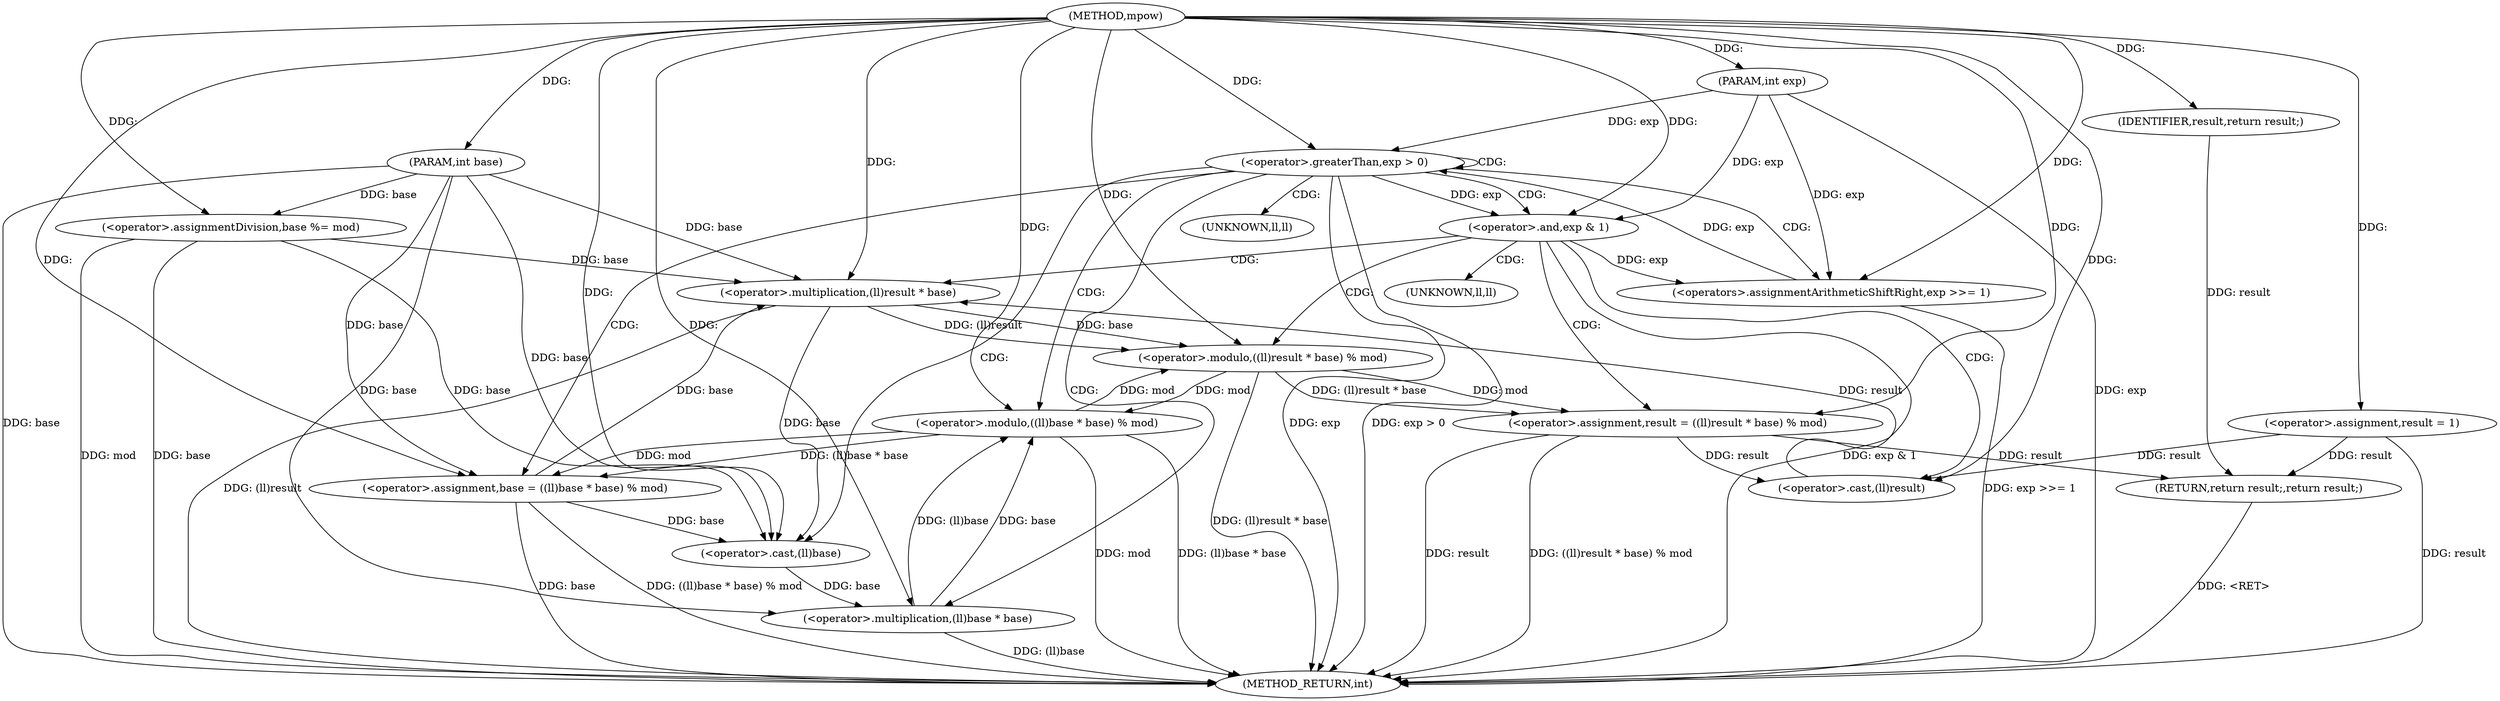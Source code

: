 digraph "mpow" {  
"1000280" [label = "(METHOD,mpow)" ]
"1000323" [label = "(METHOD_RETURN,int)" ]
"1000281" [label = "(PARAM,int base)" ]
"1000282" [label = "(PARAM,int exp)" ]
"1000284" [label = "(<operator>.assignmentDivision,base %= mod)" ]
"1000288" [label = "(<operator>.assignment,result = 1)" ]
"1000321" [label = "(RETURN,return result;,return result;)" ]
"1000292" [label = "(<operator>.greaterThan,exp > 0)" ]
"1000322" [label = "(IDENTIFIER,result,return result;)" ]
"1000309" [label = "(<operator>.assignment,base = ((ll)base * base) % mod)" ]
"1000318" [label = "(<operators>.assignmentArithmeticShiftRight,exp >>= 1)" ]
"1000297" [label = "(<operator>.and,exp & 1)" ]
"1000300" [label = "(<operator>.assignment,result = ((ll)result * base) % mod)" ]
"1000311" [label = "(<operator>.modulo,((ll)base * base) % mod)" ]
"1000302" [label = "(<operator>.modulo,((ll)result * base) % mod)" ]
"1000312" [label = "(<operator>.multiplication,(ll)base * base)" ]
"1000303" [label = "(<operator>.multiplication,(ll)result * base)" ]
"1000313" [label = "(<operator>.cast,(ll)base)" ]
"1000304" [label = "(<operator>.cast,(ll)result)" ]
"1000314" [label = "(UNKNOWN,ll,ll)" ]
"1000305" [label = "(UNKNOWN,ll,ll)" ]
  "1000321" -> "1000323"  [ label = "DDG: <RET>"] 
  "1000281" -> "1000323"  [ label = "DDG: base"] 
  "1000282" -> "1000323"  [ label = "DDG: exp"] 
  "1000284" -> "1000323"  [ label = "DDG: base"] 
  "1000284" -> "1000323"  [ label = "DDG: mod"] 
  "1000288" -> "1000323"  [ label = "DDG: result"] 
  "1000292" -> "1000323"  [ label = "DDG: exp"] 
  "1000292" -> "1000323"  [ label = "DDG: exp > 0"] 
  "1000297" -> "1000323"  [ label = "DDG: exp & 1"] 
  "1000300" -> "1000323"  [ label = "DDG: result"] 
  "1000303" -> "1000323"  [ label = "DDG: (ll)result"] 
  "1000302" -> "1000323"  [ label = "DDG: (ll)result * base"] 
  "1000300" -> "1000323"  [ label = "DDG: ((ll)result * base) % mod"] 
  "1000309" -> "1000323"  [ label = "DDG: base"] 
  "1000312" -> "1000323"  [ label = "DDG: (ll)base"] 
  "1000311" -> "1000323"  [ label = "DDG: (ll)base * base"] 
  "1000311" -> "1000323"  [ label = "DDG: mod"] 
  "1000309" -> "1000323"  [ label = "DDG: ((ll)base * base) % mod"] 
  "1000318" -> "1000323"  [ label = "DDG: exp >>= 1"] 
  "1000280" -> "1000281"  [ label = "DDG: "] 
  "1000280" -> "1000282"  [ label = "DDG: "] 
  "1000280" -> "1000284"  [ label = "DDG: "] 
  "1000280" -> "1000288"  [ label = "DDG: "] 
  "1000322" -> "1000321"  [ label = "DDG: result"] 
  "1000288" -> "1000321"  [ label = "DDG: result"] 
  "1000300" -> "1000321"  [ label = "DDG: result"] 
  "1000281" -> "1000284"  [ label = "DDG: base"] 
  "1000280" -> "1000322"  [ label = "DDG: "] 
  "1000318" -> "1000292"  [ label = "DDG: exp"] 
  "1000282" -> "1000292"  [ label = "DDG: exp"] 
  "1000280" -> "1000292"  [ label = "DDG: "] 
  "1000311" -> "1000309"  [ label = "DDG: mod"] 
  "1000311" -> "1000309"  [ label = "DDG: (ll)base * base"] 
  "1000302" -> "1000300"  [ label = "DDG: (ll)result * base"] 
  "1000302" -> "1000300"  [ label = "DDG: mod"] 
  "1000281" -> "1000309"  [ label = "DDG: base"] 
  "1000280" -> "1000309"  [ label = "DDG: "] 
  "1000297" -> "1000318"  [ label = "DDG: exp"] 
  "1000282" -> "1000318"  [ label = "DDG: exp"] 
  "1000280" -> "1000318"  [ label = "DDG: "] 
  "1000292" -> "1000297"  [ label = "DDG: exp"] 
  "1000282" -> "1000297"  [ label = "DDG: exp"] 
  "1000280" -> "1000297"  [ label = "DDG: "] 
  "1000280" -> "1000300"  [ label = "DDG: "] 
  "1000312" -> "1000311"  [ label = "DDG: base"] 
  "1000312" -> "1000311"  [ label = "DDG: (ll)base"] 
  "1000302" -> "1000311"  [ label = "DDG: mod"] 
  "1000280" -> "1000311"  [ label = "DDG: "] 
  "1000303" -> "1000302"  [ label = "DDG: base"] 
  "1000303" -> "1000302"  [ label = "DDG: (ll)result"] 
  "1000311" -> "1000302"  [ label = "DDG: mod"] 
  "1000280" -> "1000302"  [ label = "DDG: "] 
  "1000313" -> "1000312"  [ label = "DDG: base"] 
  "1000281" -> "1000312"  [ label = "DDG: base"] 
  "1000280" -> "1000312"  [ label = "DDG: "] 
  "1000304" -> "1000303"  [ label = "DDG: result"] 
  "1000284" -> "1000303"  [ label = "DDG: base"] 
  "1000309" -> "1000303"  [ label = "DDG: base"] 
  "1000281" -> "1000303"  [ label = "DDG: base"] 
  "1000280" -> "1000303"  [ label = "DDG: "] 
  "1000284" -> "1000313"  [ label = "DDG: base"] 
  "1000303" -> "1000313"  [ label = "DDG: base"] 
  "1000309" -> "1000313"  [ label = "DDG: base"] 
  "1000281" -> "1000313"  [ label = "DDG: base"] 
  "1000280" -> "1000313"  [ label = "DDG: "] 
  "1000288" -> "1000304"  [ label = "DDG: result"] 
  "1000300" -> "1000304"  [ label = "DDG: result"] 
  "1000280" -> "1000304"  [ label = "DDG: "] 
  "1000292" -> "1000309"  [ label = "CDG: "] 
  "1000292" -> "1000318"  [ label = "CDG: "] 
  "1000292" -> "1000314"  [ label = "CDG: "] 
  "1000292" -> "1000311"  [ label = "CDG: "] 
  "1000292" -> "1000297"  [ label = "CDG: "] 
  "1000292" -> "1000312"  [ label = "CDG: "] 
  "1000292" -> "1000313"  [ label = "CDG: "] 
  "1000292" -> "1000292"  [ label = "CDG: "] 
  "1000297" -> "1000305"  [ label = "CDG: "] 
  "1000297" -> "1000303"  [ label = "CDG: "] 
  "1000297" -> "1000300"  [ label = "CDG: "] 
  "1000297" -> "1000304"  [ label = "CDG: "] 
  "1000297" -> "1000302"  [ label = "CDG: "] 
}
